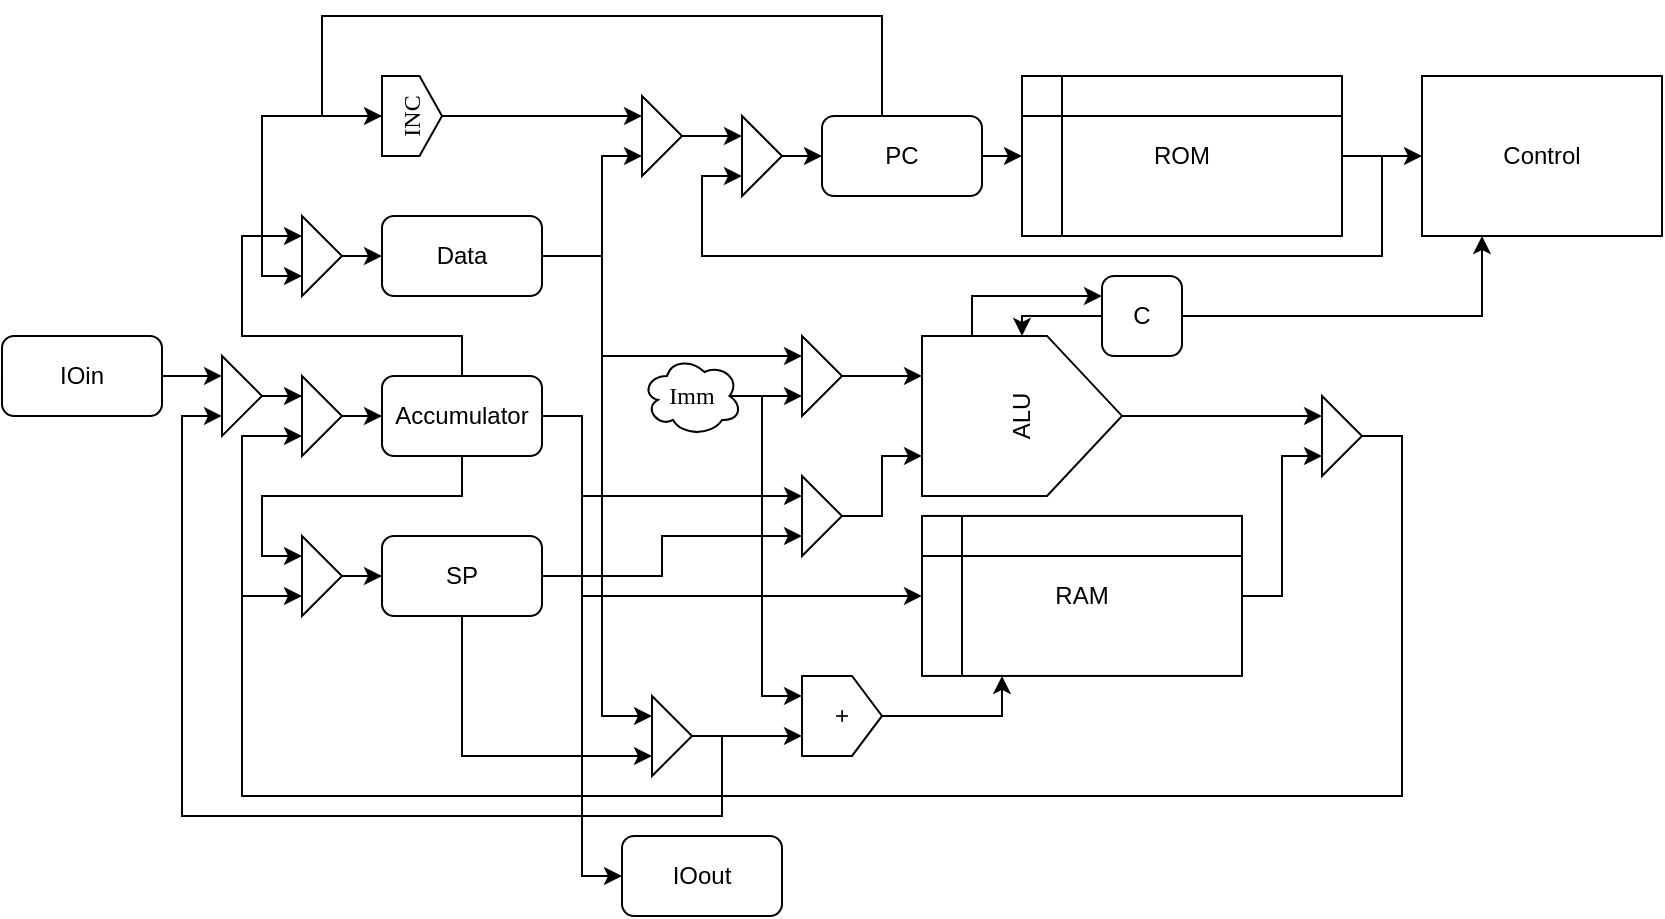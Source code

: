 <mxfile version="20.3.0" type="device"><diagram id="HqV30pevLVmH2TonIe_I" name="Page-1"><mxGraphModel dx="1422" dy="865" grid="1" gridSize="10" guides="1" tooltips="1" connect="1" arrows="1" fold="1" page="1" pageScale="1" pageWidth="850" pageHeight="1100" math="0" shadow="0"><root><mxCell id="0"/><mxCell id="1" parent="0"/><mxCell id="752YyuLGHaoO56-gAmcd-2" style="edgeStyle=orthogonalEdgeStyle;rounded=0;orthogonalLoop=1;jettySize=auto;html=1;exitX=0.5;exitY=1;exitDx=0;exitDy=0;entryX=0;entryY=0.25;entryDx=0;entryDy=0;fontFamily=Helvetica;" parent="1" source="752YyuLGHaoO56-gAmcd-5" target="752YyuLGHaoO56-gAmcd-37" edge="1"><mxGeometry relative="1" as="geometry"><Array as="points"><mxPoint x="360" y="340"/><mxPoint x="260" y="340"/><mxPoint x="260" y="370"/></Array></mxGeometry></mxCell><mxCell id="752YyuLGHaoO56-gAmcd-3" style="edgeStyle=orthogonalEdgeStyle;rounded=0;orthogonalLoop=1;jettySize=auto;html=1;entryX=0;entryY=0.25;entryDx=0;entryDy=0;fontFamily=Helvetica;" parent="1" source="752YyuLGHaoO56-gAmcd-5" target="kzqLdQ_pldjZUG80GdOO-35" edge="1"><mxGeometry relative="1" as="geometry"><Array as="points"><mxPoint x="420" y="300"/><mxPoint x="420" y="340"/></Array><mxPoint x="530" y="340" as="targetPoint"/></mxGeometry></mxCell><mxCell id="752YyuLGHaoO56-gAmcd-4" style="edgeStyle=orthogonalEdgeStyle;rounded=0;orthogonalLoop=1;jettySize=auto;html=1;entryX=0;entryY=0.5;entryDx=0;entryDy=0;" parent="1" source="752YyuLGHaoO56-gAmcd-5" target="752YyuLGHaoO56-gAmcd-23" edge="1"><mxGeometry relative="1" as="geometry"><Array as="points"><mxPoint x="420" y="300"/><mxPoint x="420" y="390"/></Array></mxGeometry></mxCell><mxCell id="kzqLdQ_pldjZUG80GdOO-13" style="edgeStyle=orthogonalEdgeStyle;rounded=0;orthogonalLoop=1;jettySize=auto;html=1;entryX=0;entryY=0.5;entryDx=0;entryDy=0;" parent="1" source="752YyuLGHaoO56-gAmcd-5" target="7DlXo_2Nm1bmWgX2jeWm-7" edge="1"><mxGeometry relative="1" as="geometry"><Array as="points"><mxPoint x="420" y="300"/><mxPoint x="420" y="530"/></Array></mxGeometry></mxCell><mxCell id="yR7ghas7dzRwktN_UqVs-5" style="edgeStyle=orthogonalEdgeStyle;rounded=0;orthogonalLoop=1;jettySize=auto;html=1;entryX=0;entryY=0.25;entryDx=0;entryDy=0;" parent="1" source="752YyuLGHaoO56-gAmcd-5" target="752YyuLGHaoO56-gAmcd-35" edge="1"><mxGeometry relative="1" as="geometry"><Array as="points"><mxPoint x="360" y="260"/><mxPoint x="250" y="260"/><mxPoint x="250" y="210"/></Array></mxGeometry></mxCell><mxCell id="752YyuLGHaoO56-gAmcd-5" value="&lt;div&gt;Accumulator&lt;/div&gt;" style="rounded=1;whiteSpace=wrap;html=1;" parent="1" vertex="1"><mxGeometry x="320" y="280" width="80" height="40" as="geometry"/></mxCell><mxCell id="752YyuLGHaoO56-gAmcd-6" style="edgeStyle=orthogonalEdgeStyle;rounded=0;orthogonalLoop=1;jettySize=auto;html=1;fontFamily=Helvetica;entryX=0;entryY=0.75;entryDx=0;entryDy=0;" parent="1" source="752YyuLGHaoO56-gAmcd-8" target="752YyuLGHaoO56-gAmcd-30" edge="1"><mxGeometry relative="1" as="geometry"><Array as="points"><mxPoint x="430" y="220"/><mxPoint x="430" y="170"/></Array><mxPoint x="420" y="150" as="targetPoint"/></mxGeometry></mxCell><mxCell id="7DlXo_2Nm1bmWgX2jeWm-6" style="edgeStyle=orthogonalEdgeStyle;rounded=0;orthogonalLoop=1;jettySize=auto;html=1;entryX=0;entryY=0.25;entryDx=0;entryDy=0;" parent="1" source="752YyuLGHaoO56-gAmcd-8" target="kzqLdQ_pldjZUG80GdOO-36" edge="1"><mxGeometry relative="1" as="geometry"><Array as="points"><mxPoint x="430" y="220"/><mxPoint x="430" y="270"/></Array><mxPoint x="530" y="270" as="targetPoint"/></mxGeometry></mxCell><mxCell id="kzqLdQ_pldjZUG80GdOO-26" style="edgeStyle=orthogonalEdgeStyle;rounded=0;orthogonalLoop=1;jettySize=auto;html=1;entryX=0;entryY=0.25;entryDx=0;entryDy=0;" parent="1" source="752YyuLGHaoO56-gAmcd-8" target="kzqLdQ_pldjZUG80GdOO-4" edge="1"><mxGeometry relative="1" as="geometry"><Array as="points"><mxPoint x="430" y="220"/><mxPoint x="430" y="450"/></Array></mxGeometry></mxCell><mxCell id="752YyuLGHaoO56-gAmcd-8" value="Data" style="rounded=1;whiteSpace=wrap;html=1;" parent="1" vertex="1"><mxGeometry x="320" y="200" width="80" height="40" as="geometry"/></mxCell><mxCell id="752YyuLGHaoO56-gAmcd-11" style="edgeStyle=orthogonalEdgeStyle;rounded=0;orthogonalLoop=1;jettySize=auto;html=1;fontFamily=Helvetica;entryX=0;entryY=0.75;entryDx=0;entryDy=0;" parent="1" source="752YyuLGHaoO56-gAmcd-12" target="kzqLdQ_pldjZUG80GdOO-35" edge="1"><mxGeometry relative="1" as="geometry"><mxPoint x="530" y="355" as="targetPoint"/><Array as="points"><mxPoint x="460" y="380"/><mxPoint x="460" y="360"/></Array></mxGeometry></mxCell><mxCell id="kzqLdQ_pldjZUG80GdOO-9" style="edgeStyle=orthogonalEdgeStyle;rounded=0;orthogonalLoop=1;jettySize=auto;html=1;entryX=0;entryY=0.75;entryDx=0;entryDy=0;" parent="1" source="752YyuLGHaoO56-gAmcd-12" target="kzqLdQ_pldjZUG80GdOO-4" edge="1"><mxGeometry relative="1" as="geometry"><Array as="points"><mxPoint x="360" y="470"/></Array></mxGeometry></mxCell><mxCell id="752YyuLGHaoO56-gAmcd-12" value="SP" style="rounded=1;whiteSpace=wrap;html=1;" parent="1" vertex="1"><mxGeometry x="320" y="360" width="80" height="40" as="geometry"/></mxCell><mxCell id="752YyuLGHaoO56-gAmcd-15" style="edgeStyle=orthogonalEdgeStyle;rounded=0;orthogonalLoop=1;jettySize=auto;html=1;exitX=1;exitY=0.5;exitDx=0;exitDy=0;entryX=0;entryY=0.5;entryDx=0;entryDy=0;" parent="1" source="752YyuLGHaoO56-gAmcd-17" target="752YyuLGHaoO56-gAmcd-24" edge="1"><mxGeometry relative="1" as="geometry"/></mxCell><mxCell id="yR7ghas7dzRwktN_UqVs-3" style="edgeStyle=orthogonalEdgeStyle;rounded=0;orthogonalLoop=1;jettySize=auto;html=1;entryX=0;entryY=0.75;entryDx=0;entryDy=0;" parent="1" source="752YyuLGHaoO56-gAmcd-17" target="752YyuLGHaoO56-gAmcd-44" edge="1"><mxGeometry relative="1" as="geometry"><Array as="points"><mxPoint x="820" y="170"/><mxPoint x="820" y="220"/><mxPoint x="480" y="220"/><mxPoint x="480" y="180"/></Array></mxGeometry></mxCell><mxCell id="752YyuLGHaoO56-gAmcd-17" value="ROM" style="shape=internalStorage;whiteSpace=wrap;html=1;backgroundOutline=1;" parent="1" vertex="1"><mxGeometry x="640" y="130" width="160" height="80" as="geometry"/></mxCell><mxCell id="752YyuLGHaoO56-gAmcd-18" style="edgeStyle=orthogonalEdgeStyle;rounded=0;orthogonalLoop=1;jettySize=auto;html=1;entryX=0;entryY=0.5;entryDx=0;entryDy=0;" parent="1" source="752YyuLGHaoO56-gAmcd-21" target="752YyuLGHaoO56-gAmcd-17" edge="1"><mxGeometry relative="1" as="geometry"><Array as="points"><mxPoint x="630" y="170"/><mxPoint x="630" y="170"/></Array></mxGeometry></mxCell><mxCell id="NJvLdbLeG6TTsYNzpObJ-15" style="edgeStyle=orthogonalEdgeStyle;rounded=0;orthogonalLoop=1;jettySize=auto;html=1;exitX=0.5;exitY=0;exitDx=0;exitDy=0;entryX=0.5;entryY=0;entryDx=0;entryDy=0;" parent="1" source="752YyuLGHaoO56-gAmcd-21" target="kzqLdQ_pldjZUG80GdOO-24" edge="1"><mxGeometry relative="1" as="geometry"><Array as="points"><mxPoint x="570" y="100"/><mxPoint x="290" y="100"/><mxPoint x="290" y="150"/></Array><mxPoint x="325" y="135" as="targetPoint"/></mxGeometry></mxCell><mxCell id="752YyuLGHaoO56-gAmcd-21" value="&lt;div&gt;PC&lt;/div&gt;" style="rounded=1;whiteSpace=wrap;html=1;" parent="1" vertex="1"><mxGeometry x="540" y="150" width="80" height="40" as="geometry"/></mxCell><mxCell id="kzqLdQ_pldjZUG80GdOO-17" style="edgeStyle=orthogonalEdgeStyle;rounded=0;orthogonalLoop=1;jettySize=auto;html=1;exitX=1;exitY=0.5;exitDx=0;exitDy=0;entryX=0;entryY=0.75;entryDx=0;entryDy=0;" parent="1" source="752YyuLGHaoO56-gAmcd-23" target="NJvLdbLeG6TTsYNzpObJ-8" edge="1"><mxGeometry relative="1" as="geometry"><mxPoint x="780" y="390" as="targetPoint"/></mxGeometry></mxCell><mxCell id="752YyuLGHaoO56-gAmcd-23" value="&lt;div&gt;RAM&lt;/div&gt;" style="shape=internalStorage;whiteSpace=wrap;html=1;backgroundOutline=1;" parent="1" vertex="1"><mxGeometry x="590" y="349.97" width="160" height="80" as="geometry"/></mxCell><mxCell id="752YyuLGHaoO56-gAmcd-24" value="&lt;div&gt;Control&lt;/div&gt;" style="rounded=0;whiteSpace=wrap;html=1;" parent="1" vertex="1"><mxGeometry x="840" y="130" width="120" height="80" as="geometry"/></mxCell><mxCell id="752YyuLGHaoO56-gAmcd-27" style="edgeStyle=orthogonalEdgeStyle;rounded=0;orthogonalLoop=1;jettySize=auto;html=1;exitX=1;exitY=0.5;exitDx=0;exitDy=0;entryX=0;entryY=0.5;entryDx=0;entryDy=0;fontFamily=Times New Roman;" parent="1" source="752YyuLGHaoO56-gAmcd-44" target="752YyuLGHaoO56-gAmcd-21" edge="1"><mxGeometry relative="1" as="geometry"><mxPoint x="510" y="161.25" as="sourcePoint"/></mxGeometry></mxCell><mxCell id="kzqLdQ_pldjZUG80GdOO-12" style="edgeStyle=orthogonalEdgeStyle;rounded=0;orthogonalLoop=1;jettySize=auto;html=1;entryX=0;entryY=0.25;entryDx=0;entryDy=0;" parent="1" source="752YyuLGHaoO56-gAmcd-32" target="NJvLdbLeG6TTsYNzpObJ-8" edge="1"><mxGeometry relative="1" as="geometry"/></mxCell><mxCell id="kzqLdQ_pldjZUG80GdOO-42" style="edgeStyle=orthogonalEdgeStyle;rounded=0;orthogonalLoop=1;jettySize=auto;html=1;exitX=1;exitY=0.25;exitDx=0;exitDy=0;entryX=0;entryY=0.25;entryDx=0;entryDy=0;" parent="1" source="752YyuLGHaoO56-gAmcd-32" target="kzqLdQ_pldjZUG80GdOO-39" edge="1"><mxGeometry relative="1" as="geometry"/></mxCell><mxCell id="752YyuLGHaoO56-gAmcd-32" value="&lt;font face=&quot;Helvetica&quot;&gt;ALU&lt;/font&gt;" style="shape=offPageConnector;whiteSpace=wrap;html=1;fontFamily=Times New Roman;rotation=-90;" parent="1" vertex="1"><mxGeometry x="600" y="249.97" width="80" height="100" as="geometry"/></mxCell><mxCell id="752YyuLGHaoO56-gAmcd-34" style="edgeStyle=orthogonalEdgeStyle;rounded=0;orthogonalLoop=1;jettySize=auto;html=1;entryX=0;entryY=0.5;entryDx=0;entryDy=0;fontFamily=Helvetica;" parent="1" source="752YyuLGHaoO56-gAmcd-35" target="752YyuLGHaoO56-gAmcd-8" edge="1"><mxGeometry relative="1" as="geometry"><Array as="points"><mxPoint x="310" y="220"/><mxPoint x="310" y="220"/></Array></mxGeometry></mxCell><mxCell id="752YyuLGHaoO56-gAmcd-35" value="" style="triangle;whiteSpace=wrap;html=1;" parent="1" vertex="1"><mxGeometry x="280" y="200" width="20" height="40" as="geometry"/></mxCell><mxCell id="752YyuLGHaoO56-gAmcd-36" style="edgeStyle=orthogonalEdgeStyle;rounded=0;orthogonalLoop=1;jettySize=auto;html=1;entryX=0;entryY=0.5;entryDx=0;entryDy=0;fontFamily=Helvetica;" parent="1" source="752YyuLGHaoO56-gAmcd-37" target="752YyuLGHaoO56-gAmcd-12" edge="1"><mxGeometry relative="1" as="geometry"/></mxCell><mxCell id="752YyuLGHaoO56-gAmcd-37" value="" style="triangle;whiteSpace=wrap;html=1;" parent="1" vertex="1"><mxGeometry x="280" y="360" width="20" height="40" as="geometry"/></mxCell><mxCell id="7DlXo_2Nm1bmWgX2jeWm-3" style="edgeStyle=orthogonalEdgeStyle;rounded=0;orthogonalLoop=1;jettySize=auto;html=1;entryX=0;entryY=0.75;entryDx=0;entryDy=0;" parent="1" source="752YyuLGHaoO56-gAmcd-41" target="kzqLdQ_pldjZUG80GdOO-36" edge="1"><mxGeometry relative="1" as="geometry"><mxPoint x="530" y="289.98" as="targetPoint"/></mxGeometry></mxCell><mxCell id="kzqLdQ_pldjZUG80GdOO-2" style="edgeStyle=orthogonalEdgeStyle;rounded=0;orthogonalLoop=1;jettySize=auto;html=1;exitX=0.875;exitY=0.5;exitDx=0;exitDy=0;exitPerimeter=0;entryX=0.75;entryY=0;entryDx=0;entryDy=0;" parent="1" source="752YyuLGHaoO56-gAmcd-41" target="kzqLdQ_pldjZUG80GdOO-5" edge="1"><mxGeometry relative="1" as="geometry"><mxPoint x="510" y="470" as="targetPoint"/><Array as="points"><mxPoint x="510" y="290"/><mxPoint x="510" y="440"/></Array></mxGeometry></mxCell><mxCell id="752YyuLGHaoO56-gAmcd-41" value="&lt;font face=&quot;Times New Roman&quot;&gt;Imm&lt;/font&gt;" style="ellipse;shape=cloud;whiteSpace=wrap;html=1;" parent="1" vertex="1"><mxGeometry x="450" y="270" width="50" height="39.97" as="geometry"/></mxCell><mxCell id="752YyuLGHaoO56-gAmcd-44" value="" style="triangle;whiteSpace=wrap;html=1;" parent="1" vertex="1"><mxGeometry x="500" y="150" width="20" height="40" as="geometry"/></mxCell><mxCell id="7DlXo_2Nm1bmWgX2jeWm-7" value="&lt;div&gt;IOout&lt;/div&gt;" style="rounded=1;whiteSpace=wrap;html=1;" parent="1" vertex="1"><mxGeometry x="440" y="510" width="80" height="40" as="geometry"/></mxCell><mxCell id="kzqLdQ_pldjZUG80GdOO-34" style="edgeStyle=orthogonalEdgeStyle;rounded=0;orthogonalLoop=1;jettySize=auto;html=1;entryX=0;entryY=0.25;entryDx=0;entryDy=0;" parent="1" source="NJvLdbLeG6TTsYNzpObJ-3" target="kzqLdQ_pldjZUG80GdOO-32" edge="1"><mxGeometry relative="1" as="geometry"/></mxCell><mxCell id="NJvLdbLeG6TTsYNzpObJ-3" value="IOin" style="rounded=1;whiteSpace=wrap;html=1;" parent="1" vertex="1"><mxGeometry x="130" y="260" width="80" height="40" as="geometry"/></mxCell><mxCell id="kzqLdQ_pldjZUG80GdOO-22" style="edgeStyle=orthogonalEdgeStyle;rounded=0;orthogonalLoop=1;jettySize=auto;html=1;entryX=0;entryY=0.75;entryDx=0;entryDy=0;" parent="1" source="NJvLdbLeG6TTsYNzpObJ-8" target="752YyuLGHaoO56-gAmcd-37" edge="1"><mxGeometry relative="1" as="geometry"><Array as="points"><mxPoint x="830" y="310"/><mxPoint x="830" y="490"/><mxPoint x="250" y="490"/><mxPoint x="250" y="390"/></Array></mxGeometry></mxCell><mxCell id="kzqLdQ_pldjZUG80GdOO-29" style="edgeStyle=orthogonalEdgeStyle;rounded=0;orthogonalLoop=1;jettySize=auto;html=1;entryX=0;entryY=0.75;entryDx=0;entryDy=0;" parent="1" source="NJvLdbLeG6TTsYNzpObJ-8" target="kzqLdQ_pldjZUG80GdOO-27" edge="1"><mxGeometry relative="1" as="geometry"><Array as="points"><mxPoint x="830" y="310"/><mxPoint x="830" y="490"/><mxPoint x="250" y="490"/><mxPoint x="250" y="310"/></Array></mxGeometry></mxCell><mxCell id="NJvLdbLeG6TTsYNzpObJ-8" value="" style="triangle;whiteSpace=wrap;html=1;" parent="1" vertex="1"><mxGeometry x="790" y="290" width="20" height="40" as="geometry"/></mxCell><mxCell id="yR7ghas7dzRwktN_UqVs-2" style="edgeStyle=orthogonalEdgeStyle;rounded=0;orthogonalLoop=1;jettySize=auto;html=1;entryX=0;entryY=0.25;entryDx=0;entryDy=0;" parent="1" source="752YyuLGHaoO56-gAmcd-30" target="752YyuLGHaoO56-gAmcd-44" edge="1"><mxGeometry relative="1" as="geometry"/></mxCell><mxCell id="752YyuLGHaoO56-gAmcd-30" value="" style="triangle;whiteSpace=wrap;html=1;" parent="1" vertex="1"><mxGeometry x="450" y="140" width="20" height="40" as="geometry"/></mxCell><mxCell id="kzqLdQ_pldjZUG80GdOO-6" style="edgeStyle=orthogonalEdgeStyle;rounded=0;orthogonalLoop=1;jettySize=auto;html=1;entryX=0.25;entryY=0;entryDx=0;entryDy=0;" parent="1" source="kzqLdQ_pldjZUG80GdOO-4" target="kzqLdQ_pldjZUG80GdOO-5" edge="1"><mxGeometry relative="1" as="geometry"/></mxCell><mxCell id="kzqLdQ_pldjZUG80GdOO-31" style="edgeStyle=orthogonalEdgeStyle;rounded=0;orthogonalLoop=1;jettySize=auto;html=1;entryX=0;entryY=0.75;entryDx=0;entryDy=0;" parent="1" source="kzqLdQ_pldjZUG80GdOO-4" target="kzqLdQ_pldjZUG80GdOO-32" edge="1"><mxGeometry relative="1" as="geometry"><mxPoint x="230" y="310.0" as="targetPoint"/><Array as="points"><mxPoint x="490" y="460"/><mxPoint x="490" y="500"/><mxPoint x="220" y="500"/><mxPoint x="220" y="300"/></Array></mxGeometry></mxCell><mxCell id="kzqLdQ_pldjZUG80GdOO-4" value="" style="triangle;whiteSpace=wrap;html=1;" parent="1" vertex="1"><mxGeometry x="455" y="440" width="20" height="40" as="geometry"/></mxCell><mxCell id="kzqLdQ_pldjZUG80GdOO-10" style="edgeStyle=orthogonalEdgeStyle;rounded=0;orthogonalLoop=1;jettySize=auto;html=1;entryX=0.25;entryY=1;entryDx=0;entryDy=0;" parent="1" source="kzqLdQ_pldjZUG80GdOO-5" target="752YyuLGHaoO56-gAmcd-23" edge="1"><mxGeometry relative="1" as="geometry"/></mxCell><mxCell id="kzqLdQ_pldjZUG80GdOO-5" value="&lt;font face=&quot;Helvetica&quot;&gt;+&lt;br&gt;&lt;/font&gt;" style="shape=offPageConnector;whiteSpace=wrap;html=1;fontFamily=Times New Roman;rotation=-90;" parent="1" vertex="1"><mxGeometry x="530" y="429.97" width="40" height="40" as="geometry"/></mxCell><mxCell id="kzqLdQ_pldjZUG80GdOO-25" style="edgeStyle=orthogonalEdgeStyle;rounded=0;orthogonalLoop=1;jettySize=auto;html=1;entryX=0;entryY=0.25;entryDx=0;entryDy=0;" parent="1" source="kzqLdQ_pldjZUG80GdOO-24" target="752YyuLGHaoO56-gAmcd-30" edge="1"><mxGeometry relative="1" as="geometry"/></mxCell><mxCell id="yR7ghas7dzRwktN_UqVs-4" style="edgeStyle=orthogonalEdgeStyle;rounded=0;orthogonalLoop=1;jettySize=auto;html=1;entryX=0;entryY=0.75;entryDx=0;entryDy=0;" parent="1" source="kzqLdQ_pldjZUG80GdOO-24" target="752YyuLGHaoO56-gAmcd-35" edge="1"><mxGeometry relative="1" as="geometry"/></mxCell><mxCell id="kzqLdQ_pldjZUG80GdOO-24" value="&lt;div&gt;INC&lt;/div&gt;" style="shape=offPageConnector;whiteSpace=wrap;html=1;fontFamily=Times New Roman;rotation=-90;" parent="1" vertex="1"><mxGeometry x="315" y="135" width="40" height="30" as="geometry"/></mxCell><mxCell id="kzqLdQ_pldjZUG80GdOO-28" style="edgeStyle=orthogonalEdgeStyle;rounded=0;orthogonalLoop=1;jettySize=auto;html=1;entryX=0;entryY=0.5;entryDx=0;entryDy=0;" parent="1" source="kzqLdQ_pldjZUG80GdOO-27" target="752YyuLGHaoO56-gAmcd-5" edge="1"><mxGeometry relative="1" as="geometry"/></mxCell><mxCell id="kzqLdQ_pldjZUG80GdOO-27" value="" style="triangle;whiteSpace=wrap;html=1;" parent="1" vertex="1"><mxGeometry x="280" y="280" width="20" height="40" as="geometry"/></mxCell><mxCell id="kzqLdQ_pldjZUG80GdOO-33" style="edgeStyle=orthogonalEdgeStyle;rounded=0;orthogonalLoop=1;jettySize=auto;html=1;entryX=0;entryY=0.25;entryDx=0;entryDy=0;" parent="1" source="kzqLdQ_pldjZUG80GdOO-32" target="kzqLdQ_pldjZUG80GdOO-27" edge="1"><mxGeometry relative="1" as="geometry"/></mxCell><mxCell id="kzqLdQ_pldjZUG80GdOO-32" value="" style="triangle;whiteSpace=wrap;html=1;" parent="1" vertex="1"><mxGeometry x="240" y="269.97" width="20" height="40" as="geometry"/></mxCell><mxCell id="kzqLdQ_pldjZUG80GdOO-37" style="edgeStyle=orthogonalEdgeStyle;rounded=0;orthogonalLoop=1;jettySize=auto;html=1;entryX=0.25;entryY=0;entryDx=0;entryDy=0;" parent="1" source="kzqLdQ_pldjZUG80GdOO-35" target="752YyuLGHaoO56-gAmcd-32" edge="1"><mxGeometry relative="1" as="geometry"/></mxCell><mxCell id="kzqLdQ_pldjZUG80GdOO-35" value="" style="triangle;whiteSpace=wrap;html=1;" parent="1" vertex="1"><mxGeometry x="530" y="330" width="20" height="40" as="geometry"/></mxCell><mxCell id="kzqLdQ_pldjZUG80GdOO-38" style="edgeStyle=orthogonalEdgeStyle;rounded=0;orthogonalLoop=1;jettySize=auto;html=1;entryX=0.75;entryY=0;entryDx=0;entryDy=0;" parent="1" source="kzqLdQ_pldjZUG80GdOO-36" target="752YyuLGHaoO56-gAmcd-32" edge="1"><mxGeometry relative="1" as="geometry"/></mxCell><mxCell id="kzqLdQ_pldjZUG80GdOO-36" value="" style="triangle;whiteSpace=wrap;html=1;" parent="1" vertex="1"><mxGeometry x="530" y="260" width="20" height="40" as="geometry"/></mxCell><mxCell id="kzqLdQ_pldjZUG80GdOO-41" style="edgeStyle=orthogonalEdgeStyle;rounded=0;orthogonalLoop=1;jettySize=auto;html=1;entryX=1;entryY=0.5;entryDx=0;entryDy=0;" parent="1" source="kzqLdQ_pldjZUG80GdOO-39" target="752YyuLGHaoO56-gAmcd-32" edge="1"><mxGeometry relative="1" as="geometry"><Array as="points"><mxPoint x="640" y="250"/></Array></mxGeometry></mxCell><mxCell id="kzqLdQ_pldjZUG80GdOO-43" style="edgeStyle=orthogonalEdgeStyle;rounded=0;orthogonalLoop=1;jettySize=auto;html=1;entryX=0.25;entryY=1;entryDx=0;entryDy=0;" parent="1" source="kzqLdQ_pldjZUG80GdOO-39" target="752YyuLGHaoO56-gAmcd-24" edge="1"><mxGeometry relative="1" as="geometry"><mxPoint x="880" y="210" as="targetPoint"/></mxGeometry></mxCell><mxCell id="kzqLdQ_pldjZUG80GdOO-39" value="&lt;div&gt;C&lt;/div&gt;" style="rounded=1;whiteSpace=wrap;html=1;" parent="1" vertex="1"><mxGeometry x="680" y="230" width="40" height="40" as="geometry"/></mxCell></root></mxGraphModel></diagram></mxfile>